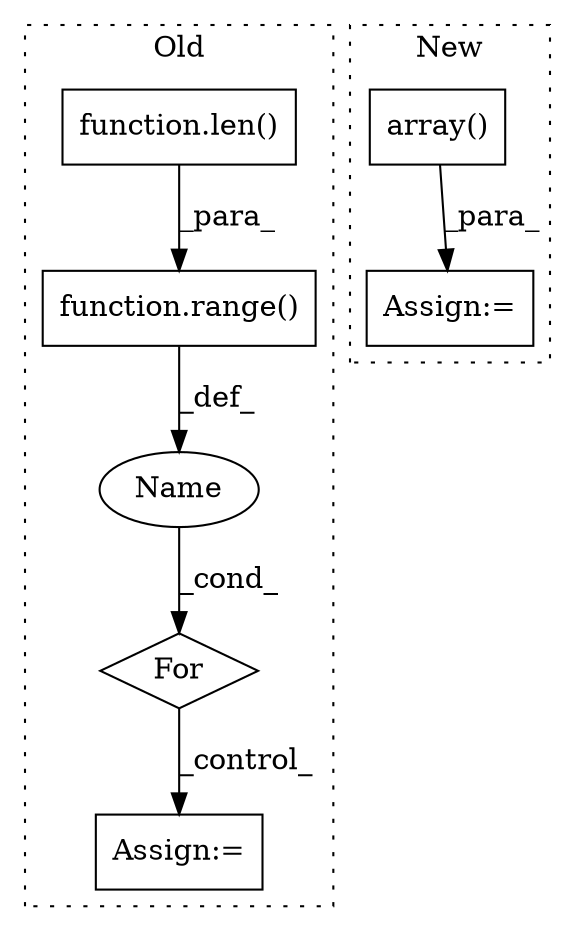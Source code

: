 digraph G {
subgraph cluster0 {
1 [label="function.len()" a="75" s="939,950" l="4,1" shape="box"];
4 [label="function.range()" a="75" s="933,951" l="6,1" shape="box"];
5 [label="For" a="107" s="966,1006" l="4,18" shape="diamond"];
6 [label="Name" a="87" s="970" l="7" shape="ellipse"];
7 [label="Assign:=" a="68" s="1100" l="3" shape="box"];
label = "Old";
style="dotted";
}
subgraph cluster1 {
2 [label="array()" a="75" s="966,979" l="9,1" shape="box"];
3 [label="Assign:=" a="68" s="928" l="3" shape="box"];
label = "New";
style="dotted";
}
1 -> 4 [label="_para_"];
2 -> 3 [label="_para_"];
4 -> 6 [label="_def_"];
5 -> 7 [label="_control_"];
6 -> 5 [label="_cond_"];
}